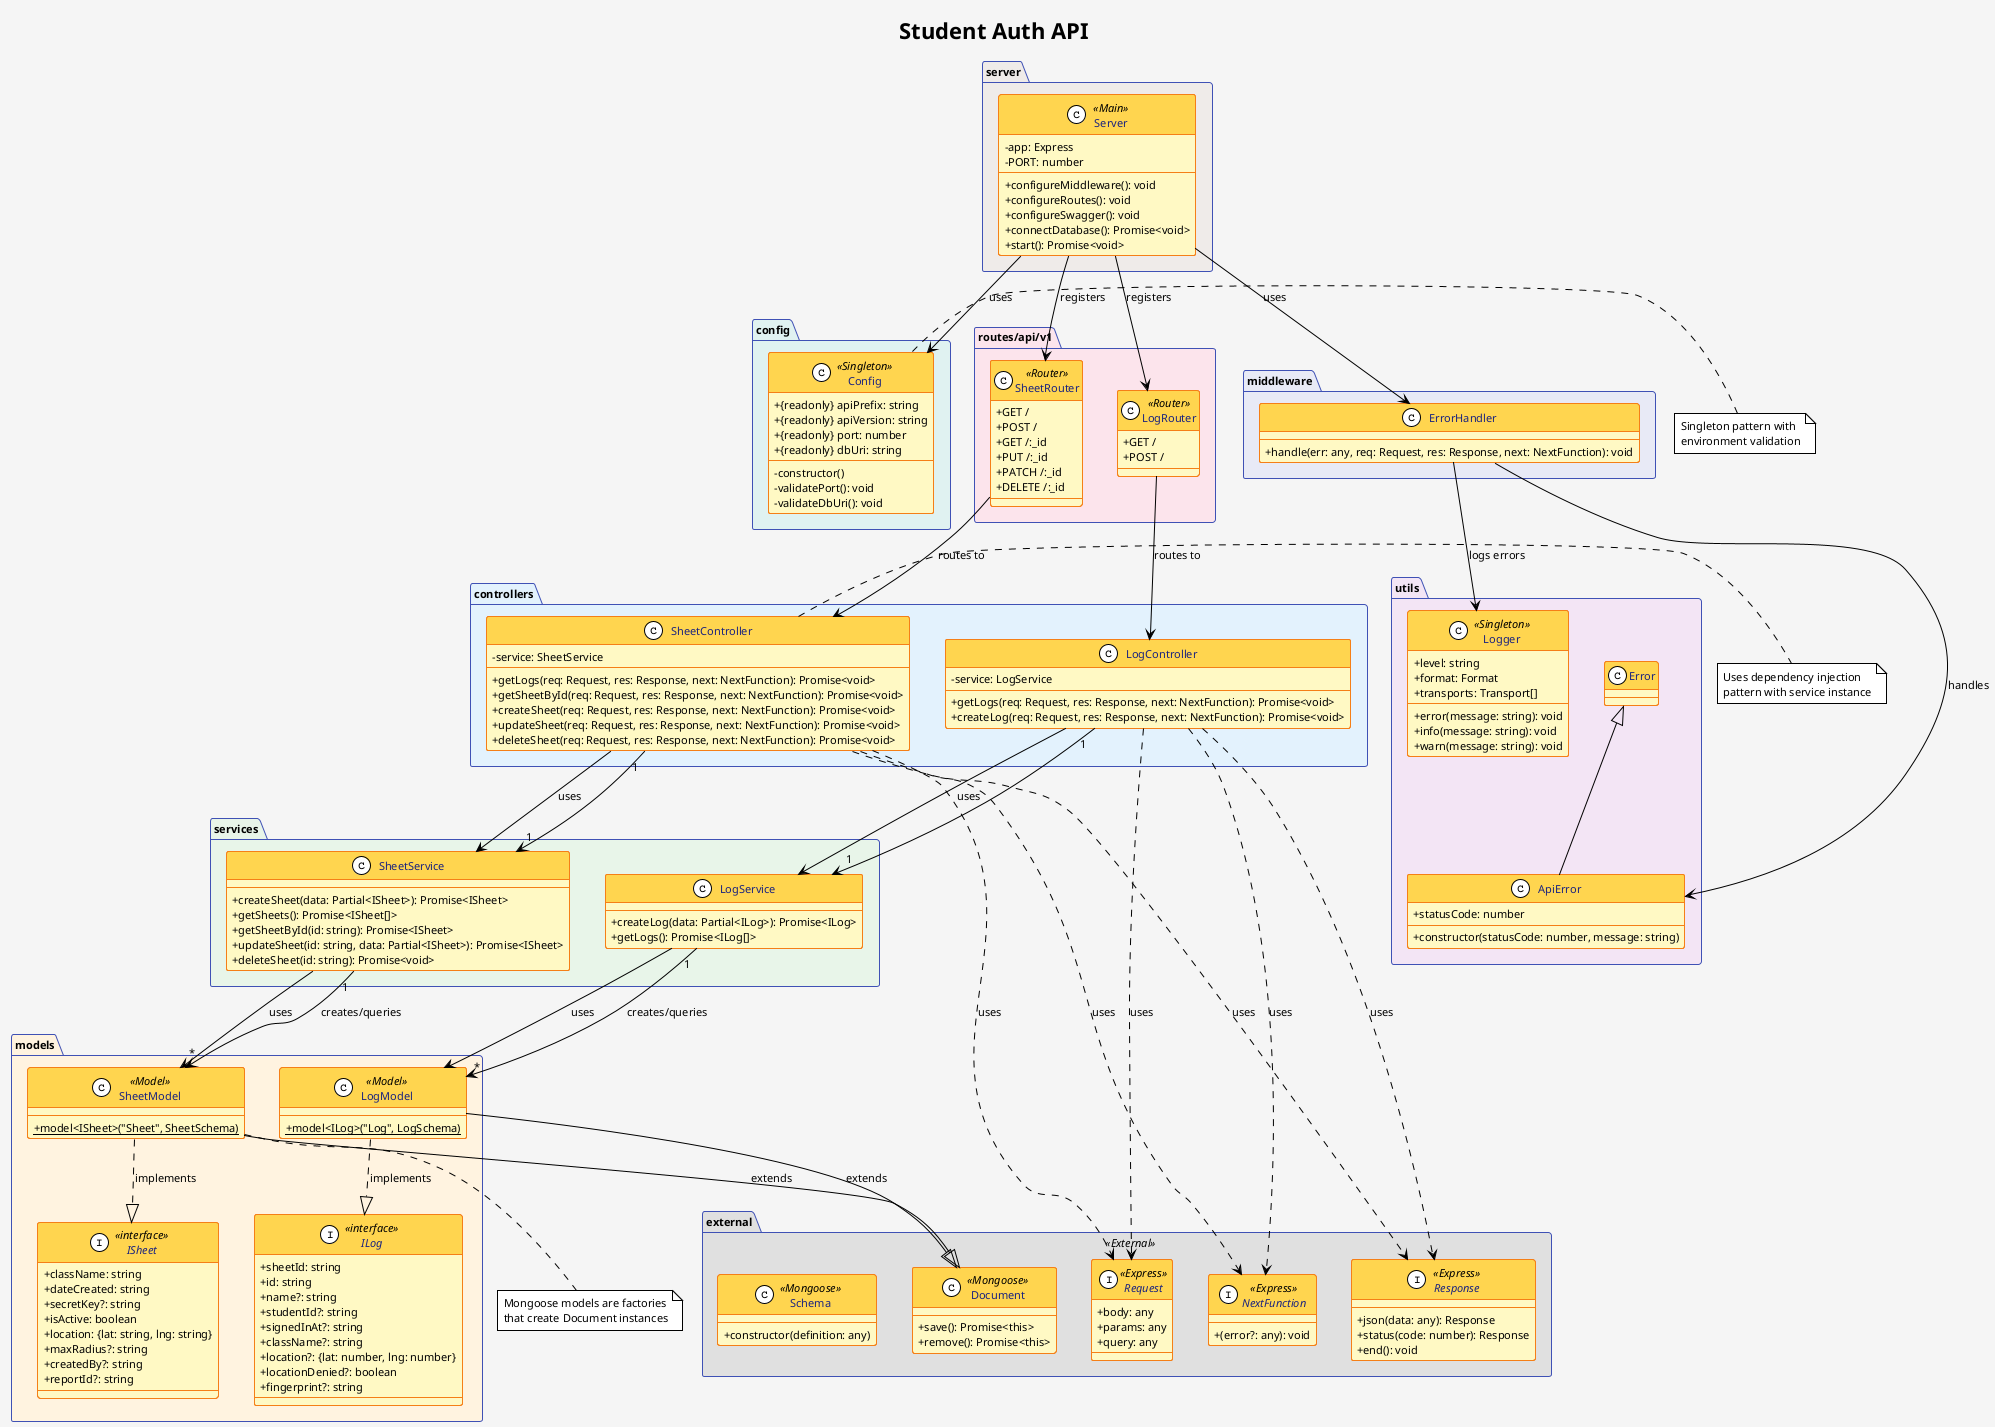@startuml Student_Auth_API_Class_Diagram
!theme plain
skinparam classAttributeIconSize 0
skinparam defaultFontName Arial
skinparam defaultFontSize 11
skinparam backgroundColor #F5F5F5
skinparam class {
    BackgroundColor #FFF9C4
    BorderColor #F57F17
    FontColor #1A237E
    HeaderBackgroundColor #FFD54F
}
skinparam package {
    BackgroundColor #E8EAF6
    BorderColor #3F51B5
}
skinparam stereotype {
    CBackgroundColor #C5CAE9
    EBackgroundColor #B39DDB
    IBackgroundColor #9FA8DA
}

title Student Auth API
' Controllers Package
package "controllers" #E3F2FD {
    class SheetController {
        - service: SheetService
        + getLogs(req: Request, res: Response, next: NextFunction): Promise<void>
        + getSheetById(req: Request, res: Response, next: NextFunction): Promise<void>
        + createSheet(req: Request, res: Response, next: NextFunction): Promise<void>
        + updateSheet(req: Request, res: Response, next: NextFunction): Promise<void>
        + deleteSheet(req: Request, res: Response, next: NextFunction): Promise<void>
    }

    class LogController {
        - service: LogService
        + getLogs(req: Request, res: Response, next: NextFunction): Promise<void>
        + createLog(req: Request, res: Response, next: NextFunction): Promise<void>
    }
}

' Services Package
package "services" #E8F5E9 {
    class SheetService {
        + createSheet(data: Partial<ISheet>): Promise<ISheet>
        + getSheets(): Promise<ISheet[]>
        + getSheetById(id: string): Promise<ISheet>
        + updateSheet(id: string, data: Partial<ISheet>): Promise<ISheet>
        + deleteSheet(id: string): Promise<void>
    }

    class LogService {
        + createLog(data: Partial<ILog>): Promise<ILog>
        + getLogs(): Promise<ILog[]>
    }
}

' Models Package
package "models" #FFF3E0 {
    interface ISheet <<interface>> {
        + className: string
        + dateCreated: string
        + secretKey?: string
        + isActive: boolean
        + location: {lat: string, lng: string}
        + maxRadius?: string
        + createdBy?: string
        + reportId?: string
    }

    interface ILog <<interface>> {
        + sheetId: string
        + id: string
        + name?: string
        + studentId?: string
        + signedInAt?: string
        + className?: string
        + location?: {lat: number, lng: number}
        + locationDenied?: boolean
        + fingerprint?: string
    }

    class SheetModel <<Model>> {
        {static} + model<ISheet>("Sheet", SheetSchema)
    }

    class LogModel <<Model>> {
        {static} + model<ILog>("Log", LogSchema)
    }
}

' Routes Package
package "routes/api/v1" #FCE4EC {
    class SheetRouter <<Router>> {
        + GET /
        + POST /
        + GET /:_id
        + PUT /:_id
        + PATCH /:_id
        + DELETE /:_id
    }

    class LogRouter <<Router>> {
        + GET /
        + POST /
    }
}

' Utils Package
package "utils" #F3E5F5 {
    class ApiError extends Error {
        + statusCode: number
        + constructor(statusCode: number, message: string)
    }

    class Logger <<Singleton>> {
        + level: string
        + format: Format
        + transports: Transport[]
        + error(message: string): void
        + info(message: string): void
        + warn(message: string): void
    }
}

' Middleware Package
package "middleware" #E8EAF6 {
    class ErrorHandler {
        + handle(err: any, req: Request, res: Response, next: NextFunction): void
    }
}

' Config Package
package "config" #E0F2F1 {
    class Config <<Singleton>> {
        + {readonly} apiPrefix: string
        + {readonly} apiVersion: string
        + {readonly} port: number
        + {readonly} dbUri: string
        - constructor()
        - validatePort(): void
        - validateDbUri(): void
    }
}

' Server Package
package "server" #EFEBE9 {
    class Server <<Main>> {
        - app: Express
        - PORT: number
        + configureMiddleware(): void
        + configureRoutes(): void
        + configureSwagger(): void
        + connectDatabase(): Promise<void>
        + start(): Promise<void>
    }
}

' External Dependencies (simplified)
package "external" <<External>> #E0E0E0 {
    interface Request <<Express>> {
        + body: any
        + params: any
        + query: any
    }

    interface Response <<Express>> {
        + json(data: any): Response
        + status(code: number): Response
        + end(): void
    }

    interface NextFunction <<Express>> {
        + (error?: any): void
    }

    class Document <<Mongoose>> {
        + save(): Promise<this>
        + remove(): Promise<this>
    }

    class Schema <<Mongoose>> {
        + constructor(definition: any)
    }
}

' Relationships - Dependency/Usage
SheetController --> SheetService : uses
LogController --> LogService : uses

SheetService --> SheetModel : uses
LogService --> LogModel : uses

SheetModel ..|> ISheet : implements
LogModel ..|> ILog : implements

SheetModel --|> Document : extends
LogModel --|> Document : extends

SheetRouter --> SheetController : routes to
LogRouter --> LogController : routes to

ErrorHandler --> Logger : logs errors
ErrorHandler --> ApiError : handles

SheetController ..> Request : uses
SheetController ..> Response : uses
SheetController ..> NextFunction : uses
LogController ..> Request : uses
LogController ..> Response : uses
LogController ..> NextFunction : uses

Server --> SheetRouter : registers
Server --> LogRouter : registers
Server --> ErrorHandler : uses
Server --> Config : uses

' Notes for key patterns
note right of SheetController
    Uses dependency injection
    pattern with service instance
end note

note left of Config
    Singleton pattern with
    environment validation
end note

note bottom of SheetModel
    Mongoose models are factories
    that create Document instances
end note

' Cardinality
SheetController "1" --> "1" SheetService
LogController "1" --> "1" LogService
SheetService "1" --> "*" SheetModel : creates/queries
LogService "1" --> "*" LogModel : creates/queries

@enduml